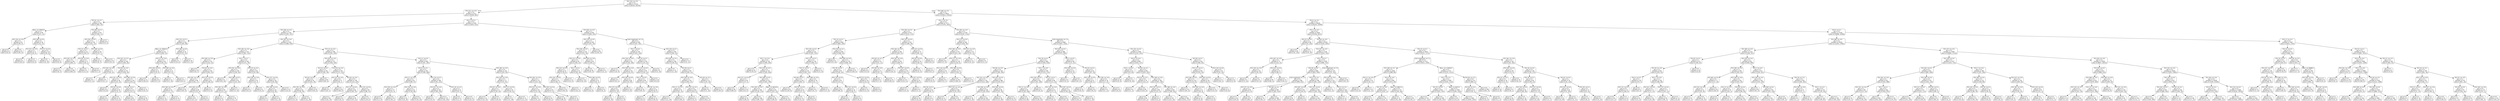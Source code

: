 digraph Tree {
node [shape=box, style="rounded", color="black", fontname="helvetica"] ;
edge [fontname="helvetica"] ;
0 [label="PCA 316 <= -0.0\ngini = 0.5\nsamples = 32332\nvalue = [26550, 24578]"] ;
1 [label="PCA 215 <= -0.0\ngini = 0.4\nsamples = 2511\nvalue = [2938, 962]"] ;
0 -> 1 [labeldistance=2.5, labelangle=45, headlabel="True"] ;
2 [label="PCA 41 <= -0.1\ngini = 0.2\nsamples = 346\nvalue = [483, 50]"] ;
1 -> 2 ;
3 [label="Mass <= 24944.8\ngini = 0.3\nsamples = 99\nvalue = [127, 33]"] ;
2 -> 3 ;
4 [label="PCA 318 <= -0.0\ngini = 0.1\nsamples = 63\nvalue = [95, 6]"] ;
3 -> 4 ;
5 [label="gini = 0.5\nsamples = 8\nvalue = [8, 6]"] ;
4 -> 5 ;
6 [label="gini = 0.0\nsamples = 55\nvalue = [87, 0]"] ;
4 -> 6 ;
7 [label="PCA 289 <= 0.0\ngini = 0.5\nsamples = 36\nvalue = [32, 27]"] ;
3 -> 7 ;
8 [label="PCA 253 <= -0.0\ngini = 0.2\nsamples = 17\nvalue = [24, 4]"] ;
7 -> 8 ;
9 [label="gini = 0.0\nsamples = 9\nvalue = [18, 0]"] ;
8 -> 9 ;
10 [label="gini = 0.5\nsamples = 8\nvalue = [6, 4]"] ;
8 -> 10 ;
11 [label="PCA 53 <= 0.0\ngini = 0.4\nsamples = 19\nvalue = [8, 23]"] ;
7 -> 11 ;
12 [label="gini = 0.0\nsamples = 11\nvalue = [0, 19]"] ;
11 -> 12 ;
13 [label="gini = 0.4\nsamples = 8\nvalue = [8, 4]"] ;
11 -> 13 ;
14 [label="PCA 283 <= 0.1\ngini = 0.1\nsamples = 247\nvalue = [356, 17]"] ;
2 -> 14 ;
15 [label="PCA 250 <= 0.0\ngini = 0.1\nsamples = 239\nvalue = [351, 12]"] ;
14 -> 15 ;
16 [label="PCA 72 <= 0.1\ngini = 0.0\nsamples = 211\nvalue = [318, 5]"] ;
15 -> 16 ;
17 [label="PCA 162 <= -0.1\ngini = 0.0\nsamples = 194\nvalue = [298, 2]"] ;
16 -> 17 ;
18 [label="gini = 0.3\nsamples = 8\nvalue = [8, 2]"] ;
17 -> 18 ;
19 [label="gini = 0.0\nsamples = 186\nvalue = [290, 0]"] ;
17 -> 19 ;
20 [label="PCA 90 <= -0.0\ngini = 0.2\nsamples = 17\nvalue = [20, 3]"] ;
16 -> 20 ;
21 [label="gini = 0.0\nsamples = 9\nvalue = [13, 0]"] ;
20 -> 21 ;
22 [label="gini = 0.4\nsamples = 8\nvalue = [7, 3]"] ;
20 -> 22 ;
23 [label="PCA 184 <= 0.0\ngini = 0.3\nsamples = 28\nvalue = [33, 7]"] ;
15 -> 23 ;
24 [label="gini = 0.5\nsamples = 12\nvalue = [8, 7]"] ;
23 -> 24 ;
25 [label="gini = 0.0\nsamples = 16\nvalue = [25, 0]"] ;
23 -> 25 ;
26 [label="gini = 0.5\nsamples = 8\nvalue = [5, 5]"] ;
14 -> 26 ;
27 [label="PCA 5 <= 0.1\ngini = 0.4\nsamples = 2165\nvalue = [2455, 912]"] ;
1 -> 27 ;
28 [label="PCA 198 <= -0.0\ngini = 0.4\nsamples = 1335\nvalue = [1391, 707]"] ;
27 -> 28 ;
29 [label="PCA 135 <= 0.1\ngini = 0.3\nsamples = 230\nvalue = [305, 68]"] ;
28 -> 29 ;
30 [label="Mass <= 74926.6\ngini = 0.3\nsamples = 211\nvalue = [290, 53]"] ;
29 -> 30 ;
31 [label="PCA 161 <= -0.1\ngini = 0.2\nsamples = 169\nvalue = [246, 28]"] ;
30 -> 31 ;
32 [label="PCA 242 <= -0.0\ngini = 0.5\nsamples = 17\nvalue = [18, 12]"] ;
31 -> 32 ;
33 [label="gini = 0.3\nsamples = 9\nvalue = [3, 11]"] ;
32 -> 33 ;
34 [label="gini = 0.1\nsamples = 8\nvalue = [15, 1]"] ;
32 -> 34 ;
35 [label="PCA 94 <= -0.0\ngini = 0.1\nsamples = 152\nvalue = [228, 16]"] ;
31 -> 35 ;
36 [label="PCA 321 <= -0.0\ngini = 0.3\nsamples = 28\nvalue = [35, 10]"] ;
35 -> 36 ;
37 [label="gini = 0.4\nsamples = 8\nvalue = [4, 8]"] ;
36 -> 37 ;
38 [label="PCA 62 <= 0.0\ngini = 0.1\nsamples = 20\nvalue = [31, 2]"] ;
36 -> 38 ;
39 [label="gini = 0.3\nsamples = 8\nvalue = [8, 2]"] ;
38 -> 39 ;
40 [label="gini = 0.0\nsamples = 12\nvalue = [23, 0]"] ;
38 -> 40 ;
41 [label="PCA 396 <= 0.0\ngini = 0.1\nsamples = 124\nvalue = [193, 6]"] ;
35 -> 41 ;
42 [label="PCA 64 <= 0.1\ngini = 0.0\nsamples = 112\nvalue = [179, 3]"] ;
41 -> 42 ;
43 [label="gini = 0.0\nsamples = 84\nvalue = [139, 0]"] ;
42 -> 43 ;
44 [label="gini = 0.1\nsamples = 28\nvalue = [40, 3]"] ;
42 -> 44 ;
45 [label="gini = 0.3\nsamples = 12\nvalue = [14, 3]"] ;
41 -> 45 ;
46 [label="PCA 23 <= -0.0\ngini = 0.5\nsamples = 42\nvalue = [44, 25]"] ;
30 -> 46 ;
47 [label="PCA 226 <= 0.0\ngini = 0.2\nsamples = 21\nvalue = [35, 4]"] ;
46 -> 47 ;
48 [label="gini = 0.0\nsamples = 13\nvalue = [28, 0]"] ;
47 -> 48 ;
49 [label="gini = 0.5\nsamples = 8\nvalue = [7, 4]"] ;
47 -> 49 ;
50 [label="PCA 184 <= -0.0\ngini = 0.4\nsamples = 21\nvalue = [9, 21]"] ;
46 -> 50 ;
51 [label="gini = 0.1\nsamples = 13\nvalue = [1, 19]"] ;
50 -> 51 ;
52 [label="gini = 0.3\nsamples = 8\nvalue = [8, 2]"] ;
50 -> 52 ;
53 [label="PCA 196 <= 0.0\ngini = 0.5\nsamples = 19\nvalue = [15, 15]"] ;
29 -> 53 ;
54 [label="gini = 0.0\nsamples = 9\nvalue = [14, 0]"] ;
53 -> 54 ;
55 [label="gini = 0.1\nsamples = 10\nvalue = [1, 15]"] ;
53 -> 55 ;
56 [label="PCA 303 <= -0.0\ngini = 0.5\nsamples = 1105\nvalue = [1086, 639]"] ;
28 -> 56 ;
57 [label="PCA 183 <= -0.0\ngini = 0.3\nsamples = 319\nvalue = [381, 110]"] ;
56 -> 57 ;
58 [label="PCA 369 <= -0.0\ngini = 0.2\nsamples = 155\nvalue = [210, 32]"] ;
57 -> 58 ;
59 [label="gini = 0.5\nsamples = 10\nvalue = [8, 7]"] ;
58 -> 59 ;
60 [label="PCA 83 <= -0.0\ngini = 0.2\nsamples = 145\nvalue = [202, 25]"] ;
58 -> 60 ;
61 [label="PCA 291 <= -0.0\ngini = 0.3\nsamples = 48\nvalue = [62, 17]"] ;
60 -> 61 ;
62 [label="PCA 160 <= -0.0\ngini = 0.5\nsamples = 22\nvalue = [17, 17]"] ;
61 -> 62 ;
63 [label="gini = 0.3\nsamples = 12\nvalue = [4, 15]"] ;
62 -> 63 ;
64 [label="gini = 0.2\nsamples = 10\nvalue = [13, 2]"] ;
62 -> 64 ;
65 [label="gini = 0.0\nsamples = 26\nvalue = [45, 0]"] ;
61 -> 65 ;
66 [label="PCA 331 <= 0.0\ngini = 0.1\nsamples = 97\nvalue = [140, 8]"] ;
60 -> 66 ;
67 [label="PCA 204 <= 0.0\ngini = 0.1\nsamples = 89\nvalue = [135, 4]"] ;
66 -> 67 ;
68 [label="gini = 0.0\nsamples = 81\nvalue = [127, 2]"] ;
67 -> 68 ;
69 [label="gini = 0.3\nsamples = 8\nvalue = [8, 2]"] ;
67 -> 69 ;
70 [label="gini = 0.5\nsamples = 8\nvalue = [5, 4]"] ;
66 -> 70 ;
71 [label="PCA 1 <= 0.1\ngini = 0.4\nsamples = 164\nvalue = [171, 78]"] ;
57 -> 71 ;
72 [label="PCA 252 <= -0.0\ngini = 0.3\nsamples = 104\nvalue = [128, 30]"] ;
71 -> 72 ;
73 [label="gini = 0.5\nsamples = 9\nvalue = [6, 10]"] ;
72 -> 73 ;
74 [label="PCA 298 <= 0.0\ngini = 0.2\nsamples = 95\nvalue = [122, 20]"] ;
72 -> 74 ;
75 [label="PCA 183 <= -0.0\ngini = 0.2\nsamples = 84\nvalue = [115, 12]"] ;
74 -> 75 ;
76 [label="gini = 0.5\nsamples = 8\nvalue = [4, 5]"] ;
75 -> 76 ;
77 [label="gini = 0.1\nsamples = 76\nvalue = [111, 7]"] ;
75 -> 77 ;
78 [label="gini = 0.5\nsamples = 11\nvalue = [7, 8]"] ;
74 -> 78 ;
79 [label="PCA 10 <= -0.2\ngini = 0.5\nsamples = 60\nvalue = [43, 48]"] ;
71 -> 79 ;
80 [label="PCA 238 <= -0.0\ngini = 0.1\nsamples = 16\nvalue = [23, 2]"] ;
79 -> 80 ;
81 [label="gini = 0.3\nsamples = 8\nvalue = [9, 2]"] ;
80 -> 81 ;
82 [label="gini = 0.0\nsamples = 8\nvalue = [14, 0]"] ;
80 -> 82 ;
83 [label="PCA 371 <= 0.0\ngini = 0.4\nsamples = 44\nvalue = [20, 46]"] ;
79 -> 83 ;
84 [label="PCA 346 <= 0.0\ngini = 0.2\nsamples = 30\nvalue = [6, 40]"] ;
83 -> 84 ;
85 [label="gini = 0.5\nsamples = 9\nvalue = [4, 7]"] ;
84 -> 85 ;
86 [label="gini = 0.1\nsamples = 21\nvalue = [2, 33]"] ;
84 -> 86 ;
87 [label="gini = 0.4\nsamples = 14\nvalue = [14, 6]"] ;
83 -> 87 ;
88 [label="PCA 14 <= -0.0\ngini = 0.5\nsamples = 786\nvalue = [705, 529]"] ;
56 -> 88 ;
89 [label="PCA 203 <= -0.0\ngini = 0.4\nsamples = 337\nvalue = [358, 164]"] ;
88 -> 89 ;
90 [label="PCA 54 <= 0.0\ngini = 0.3\nsamples = 142\nvalue = [185, 39]"] ;
89 -> 90 ;
91 [label="PCA 62 <= 0.0\ngini = 0.4\nsamples = 93\nvalue = [103, 39]"] ;
90 -> 91 ;
92 [label="PCA 355 <= -0.0\ngini = 0.5\nsamples = 64\nvalue = [58, 39]"] ;
91 -> 92 ;
93 [label="gini = 0.0\nsamples = 17\nvalue = [27, 0]"] ;
92 -> 93 ;
94 [label="gini = 0.5\nsamples = 47\nvalue = [31, 39]"] ;
92 -> 94 ;
95 [label="gini = 0.0\nsamples = 29\nvalue = [45, 0]"] ;
91 -> 95 ;
96 [label="gini = 0.0\nsamples = 49\nvalue = [82, 0]"] ;
90 -> 96 ;
97 [label="PCA 276 <= -0.0\ngini = 0.5\nsamples = 195\nvalue = [173, 125]"] ;
89 -> 97 ;
98 [label="PCA 327 <= -0.0\ngini = 0.0\nsamples = 37\nvalue = [59, 1]"] ;
97 -> 98 ;
99 [label="gini = 0.2\nsamples = 8\nvalue = [10, 1]"] ;
98 -> 99 ;
100 [label="gini = 0.0\nsamples = 29\nvalue = [49, 0]"] ;
98 -> 100 ;
101 [label="PCA 83 <= -0.0\ngini = 0.5\nsamples = 158\nvalue = [114, 124]"] ;
97 -> 101 ;
102 [label="PCA 371 <= 0.0\ngini = 0.4\nsamples = 68\nvalue = [28, 73]"] ;
101 -> 102 ;
103 [label="gini = 0.3\nsamples = 60\nvalue = [20, 70]"] ;
102 -> 103 ;
104 [label="gini = 0.4\nsamples = 8\nvalue = [8, 3]"] ;
102 -> 104 ;
105 [label="PCA 122 <= 0.0\ngini = 0.5\nsamples = 90\nvalue = [86, 51]"] ;
101 -> 105 ;
106 [label="gini = 0.5\nsamples = 65\nvalue = [47, 51]"] ;
105 -> 106 ;
107 [label="gini = 0.0\nsamples = 25\nvalue = [39, 0]"] ;
105 -> 107 ;
108 [label="PCA 17 <= 0.0\ngini = 0.5\nsamples = 449\nvalue = [347, 365]"] ;
88 -> 108 ;
109 [label="PCA 6 <= -0.1\ngini = 0.5\nsamples = 297\nvalue = [180, 280]"] ;
108 -> 109 ;
110 [label="PCA 11 <= -0.0\ngini = 0.5\nsamples = 91\nvalue = [89, 57]"] ;
109 -> 110 ;
111 [label="PCA 259 <= -0.0\ngini = 0.3\nsamples = 37\nvalue = [51, 9]"] ;
110 -> 111 ;
112 [label="gini = 0.5\nsamples = 8\nvalue = [7, 8]"] ;
111 -> 112 ;
113 [label="gini = 0.0\nsamples = 29\nvalue = [44, 1]"] ;
111 -> 113 ;
114 [label="PCA 334 <= -0.0\ngini = 0.5\nsamples = 54\nvalue = [38, 48]"] ;
110 -> 114 ;
115 [label="gini = 0.3\nsamples = 25\nvalue = [8, 34]"] ;
114 -> 115 ;
116 [label="gini = 0.4\nsamples = 29\nvalue = [30, 14]"] ;
114 -> 116 ;
117 [label="PCA 114 <= 0.1\ngini = 0.4\nsamples = 206\nvalue = [91, 223]"] ;
109 -> 117 ;
118 [label="PCA 411 <= -0.0\ngini = 0.4\nsamples = 183\nvalue = [66, 216]"] ;
117 -> 118 ;
119 [label="gini = 0.0\nsamples = 8\nvalue = [10, 0]"] ;
118 -> 119 ;
120 [label="gini = 0.3\nsamples = 175\nvalue = [56, 216]"] ;
118 -> 120 ;
121 [label="PCA 34 <= -0.1\ngini = 0.3\nsamples = 23\nvalue = [25, 7]"] ;
117 -> 121 ;
122 [label="gini = 0.4\nsamples = 9\nvalue = [3, 7]"] ;
121 -> 122 ;
123 [label="gini = 0.0\nsamples = 14\nvalue = [22, 0]"] ;
121 -> 123 ;
124 [label="PCA 285 <= -0.0\ngini = 0.4\nsamples = 152\nvalue = [167, 85]"] ;
108 -> 124 ;
125 [label="PCA 254 <= -0.0\ngini = 0.5\nsamples = 73\nvalue = [57, 61]"] ;
124 -> 125 ;
126 [label="PCA 93 <= -0.0\ngini = 0.3\nsamples = 31\nvalue = [39, 10]"] ;
125 -> 126 ;
127 [label="gini = 0.5\nsamples = 14\nvalue = [10, 10]"] ;
126 -> 127 ;
128 [label="gini = 0.0\nsamples = 17\nvalue = [29, 0]"] ;
126 -> 128 ;
129 [label="PCA 173 <= 0.0\ngini = 0.4\nsamples = 42\nvalue = [18, 51]"] ;
125 -> 129 ;
130 [label="gini = 0.2\nsamples = 27\nvalue = [5, 38]"] ;
129 -> 130 ;
131 [label="gini = 0.5\nsamples = 15\nvalue = [13, 13]"] ;
129 -> 131 ;
132 [label="PCA 292 <= -0.0\ngini = 0.3\nsamples = 79\nvalue = [110, 24]"] ;
124 -> 132 ;
133 [label="PCA 411 <= -0.0\ngini = 0.5\nsamples = 29\nvalue = [33, 18]"] ;
132 -> 133 ;
134 [label="gini = 0.4\nsamples = 9\nvalue = [4, 13]"] ;
133 -> 134 ;
135 [label="gini = 0.3\nsamples = 20\nvalue = [29, 5]"] ;
133 -> 135 ;
136 [label="PCA 203 <= 0.0\ngini = 0.1\nsamples = 50\nvalue = [77, 6]"] ;
132 -> 136 ;
137 [label="gini = 0.0\nsamples = 38\nvalue = [66, 0]"] ;
136 -> 137 ;
138 [label="gini = 0.5\nsamples = 12\nvalue = [11, 6]"] ;
136 -> 138 ;
139 [label="PCA 420 <= -0.0\ngini = 0.3\nsamples = 830\nvalue = [1064, 205]"] ;
27 -> 139 ;
140 [label="PCA 379 <= 0.0\ngini = 0.1\nsamples = 240\nvalue = [357, 24]"] ;
139 -> 140 ;
141 [label="PCA 336 <= 0.0\ngini = 0.2\nsamples = 154\nvalue = [215, 24]"] ;
140 -> 141 ;
142 [label="PCA 213 <= 0.0\ngini = 0.3\nsamples = 90\nvalue = [106, 22]"] ;
141 -> 142 ;
143 [label="PCA 212 <= 0.0\ngini = 0.1\nsamples = 55\nvalue = [78, 6]"] ;
142 -> 143 ;
144 [label="PCA 335 <= 0.0\ngini = 0.1\nsamples = 43\nvalue = [66, 2]"] ;
143 -> 144 ;
145 [label="gini = 0.0\nsamples = 30\nvalue = [50, 0]"] ;
144 -> 145 ;
146 [label="gini = 0.2\nsamples = 13\nvalue = [16, 2]"] ;
144 -> 146 ;
147 [label="gini = 0.4\nsamples = 12\nvalue = [12, 4]"] ;
143 -> 147 ;
148 [label="PCA 7 <= 0.1\ngini = 0.5\nsamples = 35\nvalue = [28, 16]"] ;
142 -> 148 ;
149 [label="gini = 0.4\nsamples = 14\nvalue = [6, 14]"] ;
148 -> 149 ;
150 [label="PCA 396 <= 0.0\ngini = 0.2\nsamples = 21\nvalue = [22, 2]"] ;
148 -> 150 ;
151 [label="gini = 0.0\nsamples = 13\nvalue = [16, 0]"] ;
150 -> 151 ;
152 [label="gini = 0.4\nsamples = 8\nvalue = [6, 2]"] ;
150 -> 152 ;
153 [label="PCA 420 <= -0.0\ngini = 0.0\nsamples = 64\nvalue = [109, 2]"] ;
141 -> 153 ;
154 [label="gini = 0.0\nsamples = 56\nvalue = [97, 0]"] ;
153 -> 154 ;
155 [label="gini = 0.2\nsamples = 8\nvalue = [12, 2]"] ;
153 -> 155 ;
156 [label="gini = 0.0\nsamples = 86\nvalue = [142, 0]"] ;
140 -> 156 ;
157 [label="Emb magnitude <= 1.4\ngini = 0.3\nsamples = 590\nvalue = [707, 181]"] ;
139 -> 157 ;
158 [label="PCA 7 <= 0.0\ngini = 0.5\nsamples = 195\nvalue = [163, 129]"] ;
157 -> 158 ;
159 [label="PCA 339 <= -0.0\ngini = 0.3\nsamples = 93\nvalue = [28, 106]"] ;
158 -> 159 ;
160 [label="gini = 0.5\nsamples = 15\nvalue = [14, 9]"] ;
159 -> 160 ;
161 [label="PCA 309 <= -0.0\ngini = 0.2\nsamples = 78\nvalue = [14, 97]"] ;
159 -> 161 ;
162 [label="gini = 0.3\nsamples = 9\nvalue = [10, 2]"] ;
161 -> 162 ;
163 [label="PCA 305 <= 0.0\ngini = 0.1\nsamples = 69\nvalue = [4, 95]"] ;
161 -> 163 ;
164 [label="PCA 373 <= 0.0\ngini = 0.0\nsamples = 59\nvalue = [1, 87]"] ;
163 -> 164 ;
165 [label="gini = 0.0\nsamples = 51\nvalue = [0, 78]"] ;
164 -> 165 ;
166 [label="gini = 0.2\nsamples = 8\nvalue = [1, 9]"] ;
164 -> 166 ;
167 [label="gini = 0.4\nsamples = 10\nvalue = [3, 8]"] ;
163 -> 167 ;
168 [label="PCA 19 <= 0.1\ngini = 0.2\nsamples = 102\nvalue = [135, 23]"] ;
158 -> 168 ;
169 [label="PCA 131 <= 0.0\ngini = 0.2\nsamples = 94\nvalue = [130, 13]"] ;
168 -> 169 ;
170 [label="PCA 71 <= 0.0\ngini = 0.1\nsamples = 80\nvalue = [121, 5]"] ;
169 -> 170 ;
171 [label="gini = 0.0\nsamples = 54\nvalue = [87, 0]"] ;
170 -> 171 ;
172 [label="PCA 95 <= -0.0\ngini = 0.2\nsamples = 26\nvalue = [34, 5]"] ;
170 -> 172 ;
173 [label="gini = 0.5\nsamples = 11\nvalue = [8, 5]"] ;
172 -> 173 ;
174 [label="gini = 0.0\nsamples = 15\nvalue = [26, 0]"] ;
172 -> 174 ;
175 [label="gini = 0.5\nsamples = 14\nvalue = [9, 8]"] ;
169 -> 175 ;
176 [label="gini = 0.4\nsamples = 8\nvalue = [5, 10]"] ;
168 -> 176 ;
177 [label="PCA 156 <= 0.1\ngini = 0.2\nsamples = 395\nvalue = [544, 52]"] ;
157 -> 177 ;
178 [label="PCA 285 <= -0.1\ngini = 0.1\nsamples = 382\nvalue = [539, 41]"] ;
177 -> 178 ;
179 [label="gini = 0.5\nsamples = 15\nvalue = [11, 10]"] ;
178 -> 179 ;
180 [label="PCA 58 <= 0.1\ngini = 0.1\nsamples = 367\nvalue = [528, 31]"] ;
178 -> 180 ;
181 [label="PCA 359 <= -0.0\ngini = 0.1\nsamples = 335\nvalue = [493, 21]"] ;
180 -> 181 ;
182 [label="PCA 11 <= -0.1\ngini = 0.3\nsamples = 52\nvalue = [61, 12]"] ;
181 -> 182 ;
183 [label="gini = 0.5\nsamples = 17\nvalue = [13, 10]"] ;
182 -> 183 ;
184 [label="gini = 0.1\nsamples = 35\nvalue = [48, 2]"] ;
182 -> 184 ;
185 [label="PCA 125 <= -0.1\ngini = 0.0\nsamples = 283\nvalue = [432, 9]"] ;
181 -> 185 ;
186 [label="gini = 0.3\nsamples = 9\nvalue = [9, 2]"] ;
185 -> 186 ;
187 [label="gini = 0.0\nsamples = 274\nvalue = [423, 7]"] ;
185 -> 187 ;
188 [label="PCA 40 <= -0.1\ngini = 0.3\nsamples = 32\nvalue = [35, 10]"] ;
180 -> 188 ;
189 [label="gini = 0.2\nsamples = 8\nvalue = [1, 10]"] ;
188 -> 189 ;
190 [label="gini = 0.0\nsamples = 24\nvalue = [34, 0]"] ;
188 -> 190 ;
191 [label="gini = 0.4\nsamples = 13\nvalue = [5, 11]"] ;
177 -> 191 ;
192 [label="PCA 368 <= -0.0\ngini = 0.5\nsamples = 29821\nvalue = [23612, 23616]"] ;
0 -> 192 [labeldistance=2.5, labelangle=-45, headlabel="False"] ;
193 [label="PCA 3 <= -0.1\ngini = 0.4\nsamples = 3171\nvalue = [3376, 1607]"] ;
192 -> 193 ;
194 [label="PCA 393 <= 0.0\ngini = 0.3\nsamples = 937\nvalue = [1231, 275]"] ;
193 -> 194 ;
195 [label="PCA 14 <= 0.1\ngini = 0.3\nsamples = 694\nvalue = [865, 249]"] ;
194 -> 195 ;
196 [label="PCA 376 <= 0.0\ngini = 0.4\nsamples = 510\nvalue = [597, 225]"] ;
195 -> 196 ;
197 [label="PCA 7 <= -0.2\ngini = 0.4\nsamples = 376\nvalue = [399, 204]"] ;
196 -> 197 ;
198 [label="gini = 0.0\nsamples = 43\nvalue = [79, 0]"] ;
197 -> 198 ;
199 [label="PCA 279 <= -0.0\ngini = 0.5\nsamples = 333\nvalue = [320, 204]"] ;
197 -> 199 ;
200 [label="PCA 317 <= 0.0\ngini = 0.1\nsamples = 58\nvalue = [77, 5]"] ;
199 -> 200 ;
201 [label="gini = 0.0\nsamples = 48\nvalue = [68, 0]"] ;
200 -> 201 ;
202 [label="gini = 0.5\nsamples = 10\nvalue = [9, 5]"] ;
200 -> 202 ;
203 [label="PCA 286 <= 0.0\ngini = 0.5\nsamples = 275\nvalue = [243, 199]"] ;
199 -> 203 ;
204 [label="PCA 229 <= -0.0\ngini = 0.5\nsamples = 194\nvalue = [136, 174]"] ;
203 -> 204 ;
205 [label="gini = 0.1\nsamples = 34\nvalue = [48, 4]"] ;
204 -> 205 ;
206 [label="gini = 0.4\nsamples = 160\nvalue = [88, 170]"] ;
204 -> 206 ;
207 [label="Mass <= 46234.6\ngini = 0.3\nsamples = 81\nvalue = [107, 25]"] ;
203 -> 207 ;
208 [label="gini = 0.0\nsamples = 56\nvalue = [89, 0]"] ;
207 -> 208 ;
209 [label="gini = 0.5\nsamples = 25\nvalue = [18, 25]"] ;
207 -> 209 ;
210 [label="PCA 127 <= 0.1\ngini = 0.2\nsamples = 134\nvalue = [198, 21]"] ;
196 -> 210 ;
211 [label="PCA 73 <= 0.1\ngini = 0.1\nsamples = 122\nvalue = [187, 12]"] ;
210 -> 211 ;
212 [label="PCA 68 <= 0.1\ngini = 0.1\nsamples = 103\nvalue = [166, 5]"] ;
211 -> 212 ;
213 [label="gini = 0.0\nsamples = 83\nvalue = [139, 0]"] ;
212 -> 213 ;
214 [label="PCA 92 <= 0.0\ngini = 0.3\nsamples = 20\nvalue = [27, 5]"] ;
212 -> 214 ;
215 [label="gini = 0.0\nsamples = 12\nvalue = [21, 0]"] ;
214 -> 215 ;
216 [label="gini = 0.5\nsamples = 8\nvalue = [6, 5]"] ;
214 -> 216 ;
217 [label="PCA 399 <= -0.0\ngini = 0.4\nsamples = 19\nvalue = [21, 7]"] ;
211 -> 217 ;
218 [label="gini = 0.5\nsamples = 8\nvalue = [4, 7]"] ;
217 -> 218 ;
219 [label="gini = 0.0\nsamples = 11\nvalue = [17, 0]"] ;
217 -> 219 ;
220 [label="gini = 0.5\nsamples = 12\nvalue = [11, 9]"] ;
210 -> 220 ;
221 [label="PCA 354 <= -0.1\ngini = 0.2\nsamples = 184\nvalue = [268, 24]"] ;
195 -> 221 ;
222 [label="gini = 0.0\nsamples = 8\nvalue = [0, 10]"] ;
221 -> 222 ;
223 [label="PCA 389 <= -0.0\ngini = 0.1\nsamples = 176\nvalue = [268, 14]"] ;
221 -> 223 ;
224 [label="PCA 78 <= 0.0\ngini = 0.2\nsamples = 83\nvalue = [128, 14]"] ;
223 -> 224 ;
225 [label="PCA 134 <= 0.0\ngini = 0.1\nsamples = 65\nvalue = [114, 5]"] ;
224 -> 225 ;
226 [label="gini = 0.0\nsamples = 49\nvalue = [88, 0]"] ;
225 -> 226 ;
227 [label="PCA 331 <= 0.0\ngini = 0.3\nsamples = 16\nvalue = [26, 5]"] ;
225 -> 227 ;
228 [label="gini = 0.0\nsamples = 8\nvalue = [18, 0]"] ;
227 -> 228 ;
229 [label="gini = 0.5\nsamples = 8\nvalue = [8, 5]"] ;
227 -> 229 ;
230 [label="PCA 22 <= 0.0\ngini = 0.5\nsamples = 18\nvalue = [14, 9]"] ;
224 -> 230 ;
231 [label="gini = 0.0\nsamples = 10\nvalue = [13, 0]"] ;
230 -> 231 ;
232 [label="gini = 0.2\nsamples = 8\nvalue = [1, 9]"] ;
230 -> 232 ;
233 [label="gini = 0.0\nsamples = 93\nvalue = [140, 0]"] ;
223 -> 233 ;
234 [label="PCA 197 <= 0.0\ngini = 0.1\nsamples = 243\nvalue = [366, 26]"] ;
194 -> 234 ;
235 [label="PCA 162 <= -0.0\ngini = 0.1\nsamples = 206\nvalue = [320, 15]"] ;
234 -> 235 ;
236 [label="PCA 64 <= -0.1\ngini = 0.3\nsamples = 41\nvalue = [51, 11]"] ;
235 -> 236 ;
237 [label="gini = 0.4\nsamples = 8\nvalue = [4, 8]"] ;
236 -> 237 ;
238 [label="PCA 96 <= -0.0\ngini = 0.1\nsamples = 33\nvalue = [47, 3]"] ;
236 -> 238 ;
239 [label="gini = 0.4\nsamples = 8\nvalue = [7, 3]"] ;
238 -> 239 ;
240 [label="gini = 0.0\nsamples = 25\nvalue = [40, 0]"] ;
238 -> 240 ;
241 [label="PCA 341 <= -0.0\ngini = 0.0\nsamples = 165\nvalue = [269, 4]"] ;
235 -> 241 ;
242 [label="gini = 0.2\nsamples = 13\nvalue = [18, 2]"] ;
241 -> 242 ;
243 [label="PCA 247 <= 0.0\ngini = 0.0\nsamples = 152\nvalue = [251, 2]"] ;
241 -> 243 ;
244 [label="gini = 0.0\nsamples = 127\nvalue = [213, 0]"] ;
243 -> 244 ;
245 [label="PCA 417 <= 0.0\ngini = 0.1\nsamples = 25\nvalue = [38, 2]"] ;
243 -> 245 ;
246 [label="gini = 0.0\nsamples = 17\nvalue = [31, 0]"] ;
245 -> 246 ;
247 [label="gini = 0.3\nsamples = 8\nvalue = [7, 2]"] ;
245 -> 247 ;
248 [label="PCA 212 <= 0.0\ngini = 0.3\nsamples = 37\nvalue = [46, 11]"] ;
234 -> 248 ;
249 [label="PCA 95 <= 0.0\ngini = 0.1\nsamples = 29\nvalue = [40, 2]"] ;
248 -> 249 ;
250 [label="gini = 0.0\nsamples = 21\nvalue = [31, 0]"] ;
249 -> 250 ;
251 [label="gini = 0.3\nsamples = 8\nvalue = [9, 2]"] ;
249 -> 251 ;
252 [label="gini = 0.5\nsamples = 8\nvalue = [6, 9]"] ;
248 -> 252 ;
253 [label="PCA 292 <= -0.0\ngini = 0.5\nsamples = 2234\nvalue = [2145, 1332]"] ;
193 -> 253 ;
254 [label="PCA 273 <= 0.0\ngini = 0.2\nsamples = 166\nvalue = [238, 30]"] ;
253 -> 254 ;
255 [label="PCA 344 <= -0.0\ngini = 0.1\nsamples = 147\nvalue = [223, 18]"] ;
254 -> 255 ;
256 [label="gini = 0.5\nsamples = 8\nvalue = [7, 9]"] ;
255 -> 256 ;
257 [label="PCA 171 <= -0.0\ngini = 0.1\nsamples = 139\nvalue = [216, 9]"] ;
255 -> 257 ;
258 [label="PCA 118 <= 0.0\ngini = 0.3\nsamples = 24\nvalue = [24, 7]"] ;
257 -> 258 ;
259 [label="gini = 0.0\nsamples = 15\nvalue = [19, 0]"] ;
258 -> 259 ;
260 [label="gini = 0.5\nsamples = 9\nvalue = [5, 7]"] ;
258 -> 260 ;
261 [label="PCA 380 <= 0.0\ngini = 0.0\nsamples = 115\nvalue = [192, 2]"] ;
257 -> 261 ;
262 [label="gini = 0.0\nsamples = 105\nvalue = [180, 0]"] ;
261 -> 262 ;
263 [label="gini = 0.2\nsamples = 10\nvalue = [12, 2]"] ;
261 -> 263 ;
264 [label="PCA 271 <= -0.0\ngini = 0.5\nsamples = 19\nvalue = [15, 12]"] ;
254 -> 264 ;
265 [label="gini = 0.4\nsamples = 11\nvalue = [4, 12]"] ;
264 -> 265 ;
266 [label="gini = 0.0\nsamples = 8\nvalue = [11, 0]"] ;
264 -> 266 ;
267 [label="Emb magnitude <= 1.4\ngini = 0.5\nsamples = 2068\nvalue = [1907, 1302]"] ;
253 -> 267 ;
268 [label="PCA 293 <= 0.0\ngini = 0.5\nsamples = 984\nvalue = [575, 959]"] ;
267 -> 268 ;
269 [label="PCA 30 <= 0.1\ngini = 0.5\nsamples = 900\nvalue = [504, 918]"] ;
268 -> 269 ;
270 [label="PCA 84 <= -0.0\ngini = 0.4\nsamples = 720\nvalue = [349, 785]"] ;
269 -> 270 ;
271 [label="PCA 351 <= -0.0\ngini = 0.5\nsamples = 134\nvalue = [110, 108]"] ;
270 -> 271 ;
272 [label="PCA 56 <= 0.1\ngini = 0.3\nsamples = 26\nvalue = [36, 7]"] ;
271 -> 272 ;
273 [label="gini = 0.0\nsamples = 18\nvalue = [32, 0]"] ;
272 -> 273 ;
274 [label="gini = 0.5\nsamples = 8\nvalue = [4, 7]"] ;
272 -> 274 ;
275 [label="PCA 118 <= -0.0\ngini = 0.5\nsamples = 108\nvalue = [74, 101]"] ;
271 -> 275 ;
276 [label="gini = 0.0\nsamples = 11\nvalue = [22, 0]"] ;
275 -> 276 ;
277 [label="gini = 0.4\nsamples = 97\nvalue = [52, 101]"] ;
275 -> 277 ;
278 [label="PCA 225 <= 0.0\ngini = 0.4\nsamples = 586\nvalue = [239, 677]"] ;
270 -> 278 ;
279 [label="PCA 246 <= -0.0\ngini = 0.4\nsamples = 538\nvalue = [192, 643]"] ;
278 -> 279 ;
280 [label="gini = 0.5\nsamples = 36\nvalue = [33, 20]"] ;
279 -> 280 ;
281 [label="gini = 0.3\nsamples = 502\nvalue = [159, 623]"] ;
279 -> 281 ;
282 [label="PCA 206 <= 0.0\ngini = 0.5\nsamples = 48\nvalue = [47, 34]"] ;
278 -> 282 ;
283 [label="gini = 0.5\nsamples = 29\nvalue = [15, 28]"] ;
282 -> 283 ;
284 [label="gini = 0.3\nsamples = 19\nvalue = [32, 6]"] ;
282 -> 284 ;
285 [label="PCA 7 <= -0.0\ngini = 0.5\nsamples = 180\nvalue = [155, 133]"] ;
269 -> 285 ;
286 [label="PCA 339 <= 0.0\ngini = 0.4\nsamples = 94\nvalue = [42, 108]"] ;
285 -> 286 ;
287 [label="PCA 11 <= -0.0\ngini = 0.3\nsamples = 85\nvalue = [28, 108]"] ;
286 -> 287 ;
288 [label="gini = 0.0\nsamples = 41\nvalue = [0, 66]"] ;
287 -> 288 ;
289 [label="gini = 0.5\nsamples = 44\nvalue = [28, 42]"] ;
287 -> 289 ;
290 [label="gini = 0.0\nsamples = 9\nvalue = [14, 0]"] ;
286 -> 290 ;
291 [label="PCA 23 <= 0.1\ngini = 0.3\nsamples = 86\nvalue = [113, 25]"] ;
285 -> 291 ;
292 [label="PCA 126 <= -0.0\ngini = 0.1\nsamples = 51\nvalue = [77, 5]"] ;
291 -> 292 ;
293 [label="gini = 0.4\nsamples = 9\nvalue = [10, 5]"] ;
292 -> 293 ;
294 [label="gini = 0.0\nsamples = 42\nvalue = [67, 0]"] ;
292 -> 294 ;
295 [label="PCA 297 <= 0.0\ngini = 0.5\nsamples = 35\nvalue = [36, 20]"] ;
291 -> 295 ;
296 [label="gini = 0.1\nsamples = 19\nvalue = [29, 1]"] ;
295 -> 296 ;
297 [label="gini = 0.4\nsamples = 16\nvalue = [7, 19]"] ;
295 -> 297 ;
298 [label="PCA 2 <= 0.0\ngini = 0.5\nsamples = 84\nvalue = [71, 41]"] ;
268 -> 298 ;
299 [label="PCA 240 <= 0.0\ngini = 0.3\nsamples = 21\nvalue = [4, 22]"] ;
298 -> 299 ;
300 [label="gini = 0.5\nsamples = 8\nvalue = [4, 5]"] ;
299 -> 300 ;
301 [label="gini = 0.0\nsamples = 13\nvalue = [0, 17]"] ;
299 -> 301 ;
302 [label="PCA 43 <= 0.1\ngini = 0.3\nsamples = 63\nvalue = [67, 19]"] ;
298 -> 302 ;
303 [label="PCA 136 <= 0.0\ngini = 0.1\nsamples = 47\nvalue = [60, 4]"] ;
302 -> 303 ;
304 [label="gini = 0.0\nsamples = 39\nvalue = [54, 0]"] ;
303 -> 304 ;
305 [label="gini = 0.5\nsamples = 8\nvalue = [6, 4]"] ;
303 -> 305 ;
306 [label="PCA 392 <= -0.0\ngini = 0.4\nsamples = 16\nvalue = [7, 15]"] ;
302 -> 306 ;
307 [label="gini = 0.2\nsamples = 8\nvalue = [1, 11]"] ;
306 -> 307 ;
308 [label="gini = 0.5\nsamples = 8\nvalue = [6, 4]"] ;
306 -> 308 ;
309 [label="PCA 332 <= 0.0\ngini = 0.3\nsamples = 1084\nvalue = [1332, 343]"] ;
267 -> 309 ;
310 [label="PCA 6 <= -0.4\ngini = 0.4\nsamples = 882\nvalue = [1034, 317]"] ;
309 -> 310 ;
311 [label="PCA 1 <= 0.0\ngini = 0.4\nsamples = 21\nvalue = [9, 20]"] ;
310 -> 311 ;
312 [label="gini = 0.4\nsamples = 10\nvalue = [9, 4]"] ;
311 -> 312 ;
313 [label="gini = 0.0\nsamples = 11\nvalue = [0, 16]"] ;
311 -> 313 ;
314 [label="PCA 83 <= -0.1\ngini = 0.3\nsamples = 861\nvalue = [1025, 297]"] ;
310 -> 314 ;
315 [label="PCA 43 <= -0.1\ngini = 0.0\nsamples = 76\nvalue = [110, 2]"] ;
314 -> 315 ;
316 [label="gini = 0.3\nsamples = 8\nvalue = [7, 2]"] ;
315 -> 316 ;
317 [label="gini = 0.0\nsamples = 68\nvalue = [103, 0]"] ;
315 -> 317 ;
318 [label="PCA 349 <= -0.0\ngini = 0.4\nsamples = 785\nvalue = [915, 295]"] ;
314 -> 318 ;
319 [label="PCA 197 <= 0.1\ngini = 0.1\nsamples = 88\nvalue = [131, 4]"] ;
318 -> 319 ;
320 [label="gini = 0.0\nsamples = 80\nvalue = [122, 2]"] ;
319 -> 320 ;
321 [label="gini = 0.3\nsamples = 8\nvalue = [9, 2]"] ;
319 -> 321 ;
322 [label="PCA 388 <= -0.0\ngini = 0.4\nsamples = 697\nvalue = [784, 291]"] ;
318 -> 322 ;
323 [label="gini = 0.2\nsamples = 107\nvalue = [153, 16]"] ;
322 -> 323 ;
324 [label="gini = 0.4\nsamples = 590\nvalue = [631, 275]"] ;
322 -> 324 ;
325 [label="PCA 99 <= 0.1\ngini = 0.1\nsamples = 202\nvalue = [298, 26]"] ;
309 -> 325 ;
326 [label="PCA 177 <= 0.1\ngini = 0.1\nsamples = 182\nvalue = [276, 16]"] ;
325 -> 326 ;
327 [label="PCA 366 <= 0.0\ngini = 0.1\nsamples = 154\nvalue = [233, 8]"] ;
326 -> 327 ;
328 [label="gini = 0.0\nsamples = 123\nvalue = [191, 0]"] ;
327 -> 328 ;
329 [label="PCA 382 <= -0.0\ngini = 0.3\nsamples = 31\nvalue = [42, 8]"] ;
327 -> 329 ;
330 [label="gini = 0.5\nsamples = 12\nvalue = [9, 8]"] ;
329 -> 330 ;
331 [label="gini = 0.0\nsamples = 19\nvalue = [33, 0]"] ;
329 -> 331 ;
332 [label="PCA 383 <= 0.0\ngini = 0.3\nsamples = 28\nvalue = [43, 8]"] ;
326 -> 332 ;
333 [label="gini = 0.0\nsamples = 15\nvalue = [33, 0]"] ;
332 -> 333 ;
334 [label="gini = 0.5\nsamples = 13\nvalue = [10, 8]"] ;
332 -> 334 ;
335 [label="PCA 134 <= 0.0\ngini = 0.4\nsamples = 20\nvalue = [22, 10]"] ;
325 -> 335 ;
336 [label="gini = 0.1\nsamples = 12\nvalue = [20, 1]"] ;
335 -> 336 ;
337 [label="gini = 0.3\nsamples = 8\nvalue = [2, 9]"] ;
335 -> 337 ;
338 [label="PCA 6 <= -0.1\ngini = 0.5\nsamples = 26650\nvalue = [20236, 22009]"] ;
192 -> 338 ;
339 [label="PCA 3 <= -0.5\ngini = 0.4\nsamples = 5058\nvalue = [5338, 2623]"] ;
338 -> 339 ;
340 [label="PCA 22 <= 0.0\ngini = 0.1\nsamples = 80\nvalue = [9, 126]"] ;
339 -> 340 ;
341 [label="gini = 0.0\nsamples = 69\nvalue = [0, 116]"] ;
340 -> 341 ;
342 [label="gini = 0.5\nsamples = 11\nvalue = [9, 10]"] ;
340 -> 342 ;
343 [label="PCA 69 <= -0.0\ngini = 0.4\nsamples = 4978\nvalue = [5329, 2497]"] ;
339 -> 343 ;
344 [label="PCA 357 <= -0.0\ngini = 0.5\nsamples = 1100\nvalue = [1014, 722]"] ;
343 -> 344 ;
345 [label="PCA 247 <= -0.0\ngini = 0.2\nsamples = 71\nvalue = [116, 12]"] ;
344 -> 345 ;
346 [label="PCA 124 <= -0.0\ngini = 0.5\nsamples = 18\nvalue = [18, 10]"] ;
345 -> 346 ;
347 [label="gini = 0.4\nsamples = 9\nvalue = [3, 10]"] ;
346 -> 347 ;
348 [label="gini = 0.0\nsamples = 9\nvalue = [15, 0]"] ;
346 -> 348 ;
349 [label="PCA 215 <= 0.0\ngini = 0.0\nsamples = 53\nvalue = [98, 2]"] ;
345 -> 349 ;
350 [label="gini = 0.0\nsamples = 40\nvalue = [82, 0]"] ;
349 -> 350 ;
351 [label="gini = 0.2\nsamples = 13\nvalue = [16, 2]"] ;
349 -> 351 ;
352 [label="PCA 7 <= 0.3\ngini = 0.5\nsamples = 1029\nvalue = [898, 710]"] ;
344 -> 352 ;
353 [label="PCA 44 <= 0.0\ngini = 0.5\nsamples = 886\nvalue = [843, 549]"] ;
352 -> 353 ;
354 [label="Emb magnitude <= 1.2\ngini = 0.5\nsamples = 590\nvalue = [499, 423]"] ;
353 -> 354 ;
355 [label="PCA 271 <= -0.0\ngini = 0.1\nsamples = 95\nvalue = [137, 9]"] ;
354 -> 355 ;
356 [label="gini = 0.3\nsamples = 28\nvalue = [29, 8]"] ;
355 -> 356 ;
357 [label="gini = 0.0\nsamples = 67\nvalue = [108, 1]"] ;
355 -> 357 ;
358 [label="PCA 68 <= -0.1\ngini = 0.5\nsamples = 495\nvalue = [362, 414]"] ;
354 -> 358 ;
359 [label="gini = 0.2\nsamples = 35\nvalue = [49, 7]"] ;
358 -> 359 ;
360 [label="gini = 0.5\nsamples = 460\nvalue = [313, 407]"] ;
358 -> 360 ;
361 [label="PCA 4 <= -0.2\ngini = 0.4\nsamples = 296\nvalue = [344, 126]"] ;
353 -> 361 ;
362 [label="PCA 287 <= 0.0\ngini = 0.1\nsamples = 98\nvalue = [154, 6]"] ;
361 -> 362 ;
363 [label="gini = 0.0\nsamples = 90\nvalue = [149, 0]"] ;
362 -> 363 ;
364 [label="gini = 0.5\nsamples = 8\nvalue = [5, 6]"] ;
362 -> 364 ;
365 [label="PCA 125 <= 0.0\ngini = 0.5\nsamples = 198\nvalue = [190, 120]"] ;
361 -> 365 ;
366 [label="gini = 0.4\nsamples = 128\nvalue = [150, 53]"] ;
365 -> 366 ;
367 [label="gini = 0.5\nsamples = 70\nvalue = [40, 67]"] ;
365 -> 367 ;
368 [label="Emb magnitude <= 2.0\ngini = 0.4\nsamples = 143\nvalue = [55, 161]"] ;
352 -> 368 ;
369 [label="PCA 203 <= -0.0\ngini = 0.1\nsamples = 115\nvalue = [14, 161]"] ;
368 -> 369 ;
370 [label="gini = 0.5\nsamples = 11\nvalue = [6, 11]"] ;
369 -> 370 ;
371 [label="PCA 4 <= -0.1\ngini = 0.1\nsamples = 104\nvalue = [8, 150]"] ;
369 -> 371 ;
372 [label="gini = 0.5\nsamples = 11\nvalue = [5, 9]"] ;
371 -> 372 ;
373 [label="gini = 0.0\nsamples = 93\nvalue = [3, 141]"] ;
371 -> 373 ;
374 [label="gini = 0.0\nsamples = 28\nvalue = [41, 0]"] ;
368 -> 374 ;
375 [label="PCA 10 <= 0.3\ngini = 0.4\nsamples = 3878\nvalue = [4315, 1775]"] ;
343 -> 375 ;
376 [label="Emb magnitude <= 1.2\ngini = 0.4\nsamples = 3711\nvalue = [4223, 1593]"] ;
375 -> 376 ;
377 [label="PCA 168 <= -0.1\ngini = 0.1\nsamples = 1000\nvalue = [1488, 80]"] ;
376 -> 377 ;
378 [label="PCA 11 <= -0.0\ngini = 0.5\nsamples = 19\nvalue = [16, 11]"] ;
377 -> 378 ;
379 [label="gini = 0.0\nsamples = 9\nvalue = [14, 0]"] ;
378 -> 379 ;
380 [label="gini = 0.3\nsamples = 10\nvalue = [2, 11]"] ;
378 -> 380 ;
381 [label="PCA 4 <= -0.0\ngini = 0.1\nsamples = 981\nvalue = [1472, 69]"] ;
377 -> 381 ;
382 [label="PCA 79 <= -0.0\ngini = 0.0\nsamples = 811\nvalue = [1291, 3]"] ;
381 -> 382 ;
383 [label="gini = 0.0\nsamples = 57\nvalue = [81, 2]"] ;
382 -> 383 ;
384 [label="gini = 0.0\nsamples = 754\nvalue = [1210, 1]"] ;
382 -> 384 ;
385 [label="Mass <= 48613.2\ngini = 0.4\nsamples = 170\nvalue = [181, 66]"] ;
381 -> 385 ;
386 [label="gini = 0.5\nsamples = 71\nvalue = [43, 59]"] ;
385 -> 386 ;
387 [label="gini = 0.1\nsamples = 99\nvalue = [138, 7]"] ;
385 -> 387 ;
388 [label="Mass <= 114406.0\ngini = 0.5\nsamples = 2711\nvalue = [2735, 1513]"] ;
376 -> 388 ;
389 [label="PCA 7 <= -0.1\ngini = 0.5\nsamples = 2399\nvalue = [2255, 1510]"] ;
388 -> 389 ;
390 [label="PCA 76 <= 0.0\ngini = 0.3\nsamples = 830\nvalue = [1051, 247]"] ;
389 -> 390 ;
391 [label="gini = 0.2\nsamples = 532\nvalue = [721, 122]"] ;
390 -> 391 ;
392 [label="gini = 0.4\nsamples = 298\nvalue = [330, 125]"] ;
390 -> 392 ;
393 [label="Mass <= 6675.0\ngini = 0.5\nsamples = 1569\nvalue = [1204, 1263]"] ;
389 -> 393 ;
394 [label="gini = 0.0\nsamples = 107\nvalue = [176, 0]"] ;
393 -> 394 ;
395 [label="gini = 0.5\nsamples = 1462\nvalue = [1028, 1263]"] ;
393 -> 395 ;
396 [label="PCA 83 <= -0.1\ngini = 0.0\nsamples = 312\nvalue = [480, 3]"] ;
388 -> 396 ;
397 [label="PCA 66 <= -0.1\ngini = 0.2\nsamples = 23\nvalue = [29, 3]"] ;
396 -> 397 ;
398 [label="gini = 0.0\nsamples = 15\nvalue = [22, 0]"] ;
397 -> 398 ;
399 [label="gini = 0.4\nsamples = 8\nvalue = [7, 3]"] ;
397 -> 399 ;
400 [label="gini = 0.0\nsamples = 289\nvalue = [451, 0]"] ;
396 -> 400 ;
401 [label="PCA 365 <= -0.0\ngini = 0.4\nsamples = 167\nvalue = [92, 182]"] ;
375 -> 401 ;
402 [label="PCA 295 <= 0.0\ngini = 0.3\nsamples = 28\nvalue = [33, 9]"] ;
401 -> 402 ;
403 [label="PCA 55 <= -0.1\ngini = 0.5\nsamples = 18\nvalue = [11, 9]"] ;
402 -> 403 ;
404 [label="gini = 0.4\nsamples = 10\nvalue = [3, 8]"] ;
403 -> 404 ;
405 [label="gini = 0.2\nsamples = 8\nvalue = [8, 1]"] ;
403 -> 405 ;
406 [label="gini = 0.0\nsamples = 10\nvalue = [22, 0]"] ;
402 -> 406 ;
407 [label="PCA 34 <= 0.0\ngini = 0.4\nsamples = 139\nvalue = [59, 173]"] ;
401 -> 407 ;
408 [label="PCA 36 <= 0.1\ngini = 0.5\nsamples = 60\nvalue = [49, 53]"] ;
407 -> 408 ;
409 [label="PCA 334 <= 0.0\ngini = 0.5\nsamples = 40\nvalue = [46, 26]"] ;
408 -> 409 ;
410 [label="gini = 0.3\nsamples = 26\nvalue = [38, 8]"] ;
409 -> 410 ;
411 [label="gini = 0.4\nsamples = 14\nvalue = [8, 18]"] ;
409 -> 411 ;
412 [label="PCA 115 <= 0.0\ngini = 0.2\nsamples = 20\nvalue = [3, 27]"] ;
408 -> 412 ;
413 [label="gini = 0.0\nsamples = 12\nvalue = [0, 20]"] ;
412 -> 413 ;
414 [label="gini = 0.4\nsamples = 8\nvalue = [3, 7]"] ;
412 -> 414 ;
415 [label="PCA 67 <= 0.0\ngini = 0.1\nsamples = 79\nvalue = [10, 120]"] ;
407 -> 415 ;
416 [label="PCA 415 <= 0.0\ngini = 0.0\nsamples = 62\nvalue = [2, 105]"] ;
415 -> 416 ;
417 [label="gini = 0.0\nsamples = 54\nvalue = [0, 94]"] ;
416 -> 417 ;
418 [label="gini = 0.3\nsamples = 8\nvalue = [2, 11]"] ;
416 -> 418 ;
419 [label="PCA 28 <= 0.1\ngini = 0.5\nsamples = 17\nvalue = [8, 15]"] ;
415 -> 419 ;
420 [label="gini = 0.5\nsamples = 8\nvalue = [8, 5]"] ;
419 -> 420 ;
421 [label="gini = 0.0\nsamples = 9\nvalue = [0, 10]"] ;
419 -> 421 ;
422 [label="PCA 6 <= 0.1\ngini = 0.5\nsamples = 21592\nvalue = [14898, 19386]"] ;
338 -> 422 ;
423 [label="PCA 286 <= -0.0\ngini = 0.5\nsamples = 18205\nvalue = [11265, 17681]"] ;
422 -> 423 ;
424 [label="PCA 369 <= -0.0\ngini = 0.4\nsamples = 1124\nvalue = [1196, 557]"] ;
423 -> 424 ;
425 [label="PCA 62 <= 0.1\ngini = 0.3\nsamples = 273\nvalue = [358, 63]"] ;
424 -> 425 ;
426 [label="PCA 59 <= -0.0\ngini = 0.2\nsamples = 263\nvalue = [354, 55]"] ;
425 -> 426 ;
427 [label="PCA 4 <= 0.4\ngini = 0.1\nsamples = 119\nvalue = [174, 7]"] ;
426 -> 427 ;
428 [label="PCA 131 <= 0.1\ngini = 0.0\nsamples = 111\nvalue = [166, 4]"] ;
427 -> 428 ;
429 [label="gini = 0.0\nsamples = 101\nvalue = [157, 2]"] ;
428 -> 429 ;
430 [label="gini = 0.3\nsamples = 10\nvalue = [9, 2]"] ;
428 -> 430 ;
431 [label="gini = 0.4\nsamples = 8\nvalue = [8, 3]"] ;
427 -> 431 ;
432 [label="PCA 7 <= -0.0\ngini = 0.3\nsamples = 144\nvalue = [180, 48]"] ;
426 -> 432 ;
433 [label="PCA 411 <= 0.0\ngini = 0.4\nsamples = 73\nvalue = [73, 37]"] ;
432 -> 433 ;
434 [label="gini = 0.2\nsamples = 43\nvalue = [57, 9]"] ;
433 -> 434 ;
435 [label="gini = 0.5\nsamples = 30\nvalue = [16, 28]"] ;
433 -> 435 ;
436 [label="PCA 172 <= 0.0\ngini = 0.2\nsamples = 71\nvalue = [107, 11]"] ;
432 -> 436 ;
437 [label="gini = 0.1\nsamples = 58\nvalue = [98, 3]"] ;
436 -> 437 ;
438 [label="gini = 0.5\nsamples = 13\nvalue = [9, 8]"] ;
436 -> 438 ;
439 [label="gini = 0.4\nsamples = 10\nvalue = [4, 8]"] ;
425 -> 439 ;
440 [label="PCA 229 <= -0.0\ngini = 0.5\nsamples = 851\nvalue = [838, 494]"] ;
424 -> 440 ;
441 [label="PCA 290 <= -0.0\ngini = 0.3\nsamples = 240\nvalue = [302, 63]"] ;
440 -> 441 ;
442 [label="PCA 402 <= 0.0\ngini = 0.4\nsamples = 77\nvalue = [77, 34]"] ;
441 -> 442 ;
443 [label="PCA 323 <= -0.0\ngini = 0.5\nsamples = 51\nvalue = [39, 34]"] ;
442 -> 443 ;
444 [label="gini = 0.1\nsamples = 16\nvalue = [23, 1]"] ;
443 -> 444 ;
445 [label="gini = 0.4\nsamples = 35\nvalue = [16, 33]"] ;
443 -> 445 ;
446 [label="gini = 0.0\nsamples = 26\nvalue = [38, 0]"] ;
442 -> 446 ;
447 [label="PCA 349 <= -0.0\ngini = 0.2\nsamples = 163\nvalue = [225, 29]"] ;
441 -> 447 ;
448 [label="PCA 13 <= -0.2\ngini = 0.0\nsamples = 79\nvalue = [129, 3]"] ;
447 -> 448 ;
449 [label="gini = 0.4\nsamples = 8\nvalue = [8, 3]"] ;
448 -> 449 ;
450 [label="gini = 0.0\nsamples = 71\nvalue = [121, 0]"] ;
448 -> 450 ;
451 [label="PCA 69 <= 0.0\ngini = 0.3\nsamples = 84\nvalue = [96, 26]"] ;
447 -> 451 ;
452 [label="gini = 0.4\nsamples = 56\nvalue = [49, 25]"] ;
451 -> 452 ;
453 [label="gini = 0.0\nsamples = 28\nvalue = [47, 1]"] ;
451 -> 453 ;
454 [label="PCA 3 <= -0.0\ngini = 0.5\nsamples = 611\nvalue = [536, 431]"] ;
440 -> 454 ;
455 [label="PCA 342 <= -0.0\ngini = 0.4\nsamples = 318\nvalue = [370, 129]"] ;
454 -> 455 ;
456 [label="gini = 0.0\nsamples = 40\nvalue = [67, 0]"] ;
455 -> 456 ;
457 [label="PCA 404 <= 0.0\ngini = 0.4\nsamples = 278\nvalue = [303, 129]"] ;
455 -> 457 ;
458 [label="gini = 0.5\nsamples = 218\nvalue = [216, 127]"] ;
457 -> 458 ;
459 [label="gini = 0.0\nsamples = 60\nvalue = [87, 2]"] ;
457 -> 459 ;
460 [label="PCA 30 <= -0.1\ngini = 0.5\nsamples = 293\nvalue = [166, 302]"] ;
454 -> 460 ;
461 [label="PCA 396 <= -0.0\ngini = 0.1\nsamples = 21\nvalue = [27, 1]"] ;
460 -> 461 ;
462 [label="gini = 0.2\nsamples = 8\nvalue = [7, 1]"] ;
461 -> 462 ;
463 [label="gini = 0.0\nsamples = 13\nvalue = [20, 0]"] ;
461 -> 463 ;
464 [label="PCA 1 <= -0.1\ngini = 0.4\nsamples = 272\nvalue = [139, 301]"] ;
460 -> 464 ;
465 [label="gini = 0.5\nsamples = 110\nvalue = [90, 85]"] ;
464 -> 465 ;
466 [label="gini = 0.3\nsamples = 162\nvalue = [49, 216]"] ;
464 -> 466 ;
467 [label="PCA 373 <= -0.0\ngini = 0.5\nsamples = 17081\nvalue = [10069, 17124]"] ;
423 -> 467 ;
468 [label="PCA 328 <= 0.0\ngini = 0.5\nsamples = 1227\nvalue = [1222, 710]"] ;
467 -> 468 ;
469 [label="PCA 263 <= 0.0\ngini = 0.5\nsamples = 921\nvalue = [867, 604]"] ;
468 -> 469 ;
470 [label="PCA 391 <= -0.0\ngini = 0.5\nsamples = 651\nvalue = [543, 488]"] ;
469 -> 470 ;
471 [label="PCA 331 <= -0.0\ngini = 0.3\nsamples = 89\nvalue = [113, 33]"] ;
470 -> 471 ;
472 [label="gini = 0.1\nsamples = 34\nvalue = [55, 3]"] ;
471 -> 472 ;
473 [label="gini = 0.4\nsamples = 55\nvalue = [58, 30]"] ;
471 -> 473 ;
474 [label="PCA 7 <= 0.1\ngini = 0.5\nsamples = 562\nvalue = [430, 455]"] ;
470 -> 474 ;
475 [label="gini = 0.5\nsamples = 428\nvalue = [256, 410]"] ;
474 -> 475 ;
476 [label="gini = 0.3\nsamples = 134\nvalue = [174, 45]"] ;
474 -> 476 ;
477 [label="PCA 392 <= 0.0\ngini = 0.4\nsamples = 270\nvalue = [324, 116]"] ;
469 -> 477 ;
478 [label="PCA 217 <= 0.0\ngini = 0.4\nsamples = 215\nvalue = [235, 113]"] ;
477 -> 478 ;
479 [label="gini = 0.5\nsamples = 149\nvalue = [135, 105]"] ;
478 -> 479 ;
480 [label="gini = 0.1\nsamples = 66\nvalue = [100, 8]"] ;
478 -> 480 ;
481 [label="PCA 94 <= 0.1\ngini = 0.1\nsamples = 55\nvalue = [89, 3]"] ;
477 -> 481 ;
482 [label="gini = 0.0\nsamples = 47\nvalue = [80, 0]"] ;
481 -> 482 ;
483 [label="gini = 0.4\nsamples = 8\nvalue = [9, 3]"] ;
481 -> 483 ;
484 [label="PCA 7 <= -0.0\ngini = 0.4\nsamples = 306\nvalue = [355, 106]"] ;
468 -> 484 ;
485 [label="PCA 382 <= 0.0\ngini = 0.5\nsamples = 152\nvalue = [146, 80]"] ;
484 -> 485 ;
486 [label="PCA 163 <= 0.0\ngini = 0.5\nsamples = 114\nvalue = [88, 76]"] ;
485 -> 486 ;
487 [label="gini = 0.5\nsamples = 73\nvalue = [39, 62]"] ;
486 -> 487 ;
488 [label="gini = 0.3\nsamples = 41\nvalue = [49, 14]"] ;
486 -> 488 ;
489 [label="PCA 36 <= 0.1\ngini = 0.1\nsamples = 38\nvalue = [58, 4]"] ;
485 -> 489 ;
490 [label="gini = 0.0\nsamples = 29\nvalue = [50, 0]"] ;
489 -> 490 ;
491 [label="gini = 0.4\nsamples = 9\nvalue = [8, 4]"] ;
489 -> 491 ;
492 [label="PCA 213 <= -0.0\ngini = 0.2\nsamples = 154\nvalue = [209, 26]"] ;
484 -> 492 ;
493 [label="PCA 381 <= -0.0\ngini = 0.4\nsamples = 71\nvalue = [78, 23]"] ;
492 -> 493 ;
494 [label="gini = 0.1\nsamples = 34\nvalue = [54, 2]"] ;
493 -> 494 ;
495 [label="gini = 0.5\nsamples = 37\nvalue = [24, 21]"] ;
493 -> 495 ;
496 [label="PCA 314 <= 0.0\ngini = 0.0\nsamples = 83\nvalue = [131, 3]"] ;
492 -> 496 ;
497 [label="gini = 0.0\nsamples = 75\nvalue = [120, 1]"] ;
496 -> 497 ;
498 [label="gini = 0.3\nsamples = 8\nvalue = [11, 2]"] ;
496 -> 498 ;
499 [label="PCA 243 <= -0.0\ngini = 0.5\nsamples = 15854\nvalue = [8847, 16414]"] ;
467 -> 499 ;
500 [label="PCA 203 <= 0.0\ngini = 0.4\nsamples = 813\nvalue = [888, 433]"] ;
499 -> 500 ;
501 [label="PCA 408 <= -0.0\ngini = 0.5\nsamples = 676\nvalue = [679, 409]"] ;
500 -> 501 ;
502 [label="PCA 310 <= -0.1\ngini = 0.2\nsamples = 112\nvalue = [167, 19]"] ;
501 -> 502 ;
503 [label="gini = 0.5\nsamples = 10\nvalue = [7, 6]"] ;
502 -> 503 ;
504 [label="gini = 0.1\nsamples = 102\nvalue = [160, 13]"] ;
502 -> 504 ;
505 [label="PCA 111 <= -0.0\ngini = 0.5\nsamples = 564\nvalue = [512, 390]"] ;
501 -> 505 ;
506 [label="gini = 0.3\nsamples = 104\nvalue = [139, 36]"] ;
505 -> 506 ;
507 [label="gini = 0.5\nsamples = 460\nvalue = [373, 354]"] ;
505 -> 507 ;
508 [label="PCA 385 <= -0.0\ngini = 0.2\nsamples = 137\nvalue = [209, 24]"] ;
500 -> 508 ;
509 [label="gini = 0.5\nsamples = 8\nvalue = [6, 6]"] ;
508 -> 509 ;
510 [label="PCA 321 <= -0.0\ngini = 0.1\nsamples = 129\nvalue = [203, 18]"] ;
508 -> 510 ;
511 [label="gini = 0.4\nsamples = 26\nvalue = [31, 11]"] ;
510 -> 511 ;
512 [label="gini = 0.1\nsamples = 103\nvalue = [172, 7]"] ;
510 -> 512 ;
513 [label="PCA 332 <= -0.0\ngini = 0.4\nsamples = 15041\nvalue = [7959, 15981]"] ;
499 -> 513 ;
514 [label="PCA 325 <= 0.0\ngini = 0.5\nsamples = 837\nvalue = [850, 472]"] ;
513 -> 514 ;
515 [label="PCA 243 <= 0.0\ngini = 0.5\nsamples = 697\nvalue = [666, 442]"] ;
514 -> 515 ;
516 [label="gini = 0.5\nsamples = 634\nvalue = [564, 440]"] ;
515 -> 516 ;
517 [label="gini = 0.0\nsamples = 63\nvalue = [102, 2]"] ;
515 -> 517 ;
518 [label="PCA 65 <= -0.1\ngini = 0.2\nsamples = 140\nvalue = [184, 30]"] ;
514 -> 518 ;
519 [label="gini = 0.5\nsamples = 12\nvalue = [7, 9]"] ;
518 -> 519 ;
520 [label="gini = 0.2\nsamples = 128\nvalue = [177, 21]"] ;
518 -> 520 ;
521 [label="PCA 303 <= -0.0\ngini = 0.4\nsamples = 14204\nvalue = [7109, 15509]"] ;
513 -> 521 ;
522 [label="PCA 63 <= -0.1\ngini = 0.5\nsamples = 815\nvalue = [779, 530]"] ;
521 -> 522 ;
523 [label="gini = 0.2\nsamples = 85\nvalue = [115, 15]"] ;
522 -> 523 ;
524 [label="gini = 0.5\nsamples = 730\nvalue = [664, 515]"] ;
522 -> 524 ;
525 [label="PCA 314 <= 0.0\ngini = 0.4\nsamples = 13389\nvalue = [6330, 14979]"] ;
521 -> 525 ;
526 [label="gini = 0.4\nsamples = 12128\nvalue = [5295, 14007]"] ;
525 -> 526 ;
527 [label="gini = 0.5\nsamples = 1261\nvalue = [1035, 972]"] ;
525 -> 527 ;
528 [label="PCA 17 <= -0.2\ngini = 0.4\nsamples = 3387\nvalue = [3633, 1705]"] ;
422 -> 528 ;
529 [label="PCA 22 <= 0.0\ngini = 0.2\nsamples = 473\nvalue = [666, 74]"] ;
528 -> 529 ;
530 [label="PCA 19 <= 0.1\ngini = 0.4\nsamples = 167\nvalue = [194, 67]"] ;
529 -> 530 ;
531 [label="PCA 257 <= 0.0\ngini = 0.5\nsamples = 119\nvalue = [116, 67]"] ;
530 -> 531 ;
532 [label="PCA 95 <= -0.0\ngini = 0.5\nsamples = 65\nvalue = [46, 51]"] ;
531 -> 532 ;
533 [label="gini = 0.0\nsamples = 13\nvalue = [17, 0]"] ;
532 -> 533 ;
534 [label="PCA 340 <= 0.0\ngini = 0.5\nsamples = 52\nvalue = [29, 51]"] ;
532 -> 534 ;
535 [label="gini = 0.3\nsamples = 40\nvalue = [12, 49]"] ;
534 -> 535 ;
536 [label="gini = 0.2\nsamples = 12\nvalue = [17, 2]"] ;
534 -> 536 ;
537 [label="PCA 406 <= -0.0\ngini = 0.3\nsamples = 54\nvalue = [70, 16]"] ;
531 -> 537 ;
538 [label="gini = 0.0\nsamples = 25\nvalue = [40, 0]"] ;
537 -> 538 ;
539 [label="PCA 106 <= 0.0\ngini = 0.5\nsamples = 29\nvalue = [30, 16]"] ;
537 -> 539 ;
540 [label="gini = 0.5\nsamples = 21\nvalue = [15, 16]"] ;
539 -> 540 ;
541 [label="gini = 0.0\nsamples = 8\nvalue = [15, 0]"] ;
539 -> 541 ;
542 [label="gini = 0.0\nsamples = 48\nvalue = [78, 0]"] ;
530 -> 542 ;
543 [label="PCA 28 <= -0.1\ngini = 0.0\nsamples = 306\nvalue = [472, 7]"] ;
529 -> 543 ;
544 [label="gini = 0.3\nsamples = 14\nvalue = [17, 3]"] ;
543 -> 544 ;
545 [label="Mass <= 69686.3\ngini = 0.0\nsamples = 292\nvalue = [455, 4]"] ;
543 -> 545 ;
546 [label="PCA 356 <= 0.0\ngini = 0.0\nsamples = 284\nvalue = [446, 2]"] ;
545 -> 546 ;
547 [label="gini = 0.0\nsamples = 263\nvalue = [417, 0]"] ;
546 -> 547 ;
548 [label="PCA 367 <= 0.0\ngini = 0.1\nsamples = 21\nvalue = [29, 2]"] ;
546 -> 548 ;
549 [label="gini = 0.0\nsamples = 13\nvalue = [21, 0]"] ;
548 -> 549 ;
550 [label="gini = 0.3\nsamples = 8\nvalue = [8, 2]"] ;
548 -> 550 ;
551 [label="gini = 0.3\nsamples = 8\nvalue = [9, 2]"] ;
545 -> 551 ;
552 [label="PCA 52 <= 0.1\ngini = 0.5\nsamples = 2914\nvalue = [2967, 1631]"] ;
528 -> 552 ;
553 [label="PCA 4 <= -0.4\ngini = 0.5\nsamples = 2586\nvalue = [2502, 1589]"] ;
552 -> 553 ;
554 [label="PCA 241 <= -0.0\ngini = 0.0\nsamples = 118\nvalue = [179, 1]"] ;
553 -> 554 ;
555 [label="gini = 0.2\nsamples = 8\nvalue = [8, 1]"] ;
554 -> 555 ;
556 [label="gini = 0.0\nsamples = 110\nvalue = [171, 0]"] ;
554 -> 556 ;
557 [label="PCA 2 <= -0.4\ngini = 0.5\nsamples = 2468\nvalue = [2323, 1588]"] ;
553 -> 557 ;
558 [label="gini = 0.0\nsamples = 126\nvalue = [198, 0]"] ;
557 -> 558 ;
559 [label="PCA 26 <= -0.2\ngini = 0.5\nsamples = 2342\nvalue = [2125, 1588]"] ;
557 -> 559 ;
560 [label="PCA 298 <= -0.0\ngini = 0.2\nsamples = 175\nvalue = [239, 31]"] ;
559 -> 560 ;
561 [label="gini = 0.4\nsamples = 49\nvalue = [51, 24]"] ;
560 -> 561 ;
562 [label="gini = 0.1\nsamples = 126\nvalue = [188, 7]"] ;
560 -> 562 ;
563 [label="PCA 420 <= 0.0\ngini = 0.5\nsamples = 2167\nvalue = [1886, 1557]"] ;
559 -> 563 ;
564 [label="gini = 0.5\nsamples = 1983\nvalue = [1631, 1507]"] ;
563 -> 564 ;
565 [label="gini = 0.3\nsamples = 184\nvalue = [255, 50]"] ;
563 -> 565 ;
566 [label="PCA 27 <= -0.3\ngini = 0.2\nsamples = 328\nvalue = [465, 42]"] ;
552 -> 566 ;
567 [label="gini = 0.5\nsamples = 8\nvalue = [4, 6]"] ;
566 -> 567 ;
568 [label="PCA 16 <= -0.1\ngini = 0.1\nsamples = 320\nvalue = [461, 36]"] ;
566 -> 568 ;
569 [label="PCA 119 <= -0.0\ngini = 0.3\nsamples = 50\nvalue = [60, 17]"] ;
568 -> 569 ;
570 [label="PCA 53 <= 0.0\ngini = 0.5\nsamples = 19\nvalue = [11, 15]"] ;
569 -> 570 ;
571 [label="gini = 0.2\nsamples = 9\nvalue = [9, 1]"] ;
570 -> 571 ;
572 [label="gini = 0.2\nsamples = 10\nvalue = [2, 14]"] ;
570 -> 572 ;
573 [label="PCA 417 <= -0.0\ngini = 0.1\nsamples = 31\nvalue = [49, 2]"] ;
569 -> 573 ;
574 [label="gini = 0.3\nsamples = 9\nvalue = [9, 2]"] ;
573 -> 574 ;
575 [label="gini = 0.0\nsamples = 22\nvalue = [40, 0]"] ;
573 -> 575 ;
576 [label="PCA 43 <= -0.0\ngini = 0.1\nsamples = 270\nvalue = [401, 19]"] ;
568 -> 576 ;
577 [label="PCA 90 <= 0.0\ngini = 0.2\nsamples = 97\nvalue = [126, 16]"] ;
576 -> 577 ;
578 [label="gini = 0.4\nsamples = 47\nvalue = [51, 15]"] ;
577 -> 578 ;
579 [label="gini = 0.0\nsamples = 50\nvalue = [75, 1]"] ;
577 -> 579 ;
580 [label="PCA 383 <= -0.0\ngini = 0.0\nsamples = 173\nvalue = [275, 3]"] ;
576 -> 580 ;
581 [label="gini = 0.1\nsamples = 51\nvalue = [84, 3]"] ;
580 -> 581 ;
582 [label="gini = 0.0\nsamples = 122\nvalue = [191, 0]"] ;
580 -> 582 ;
}